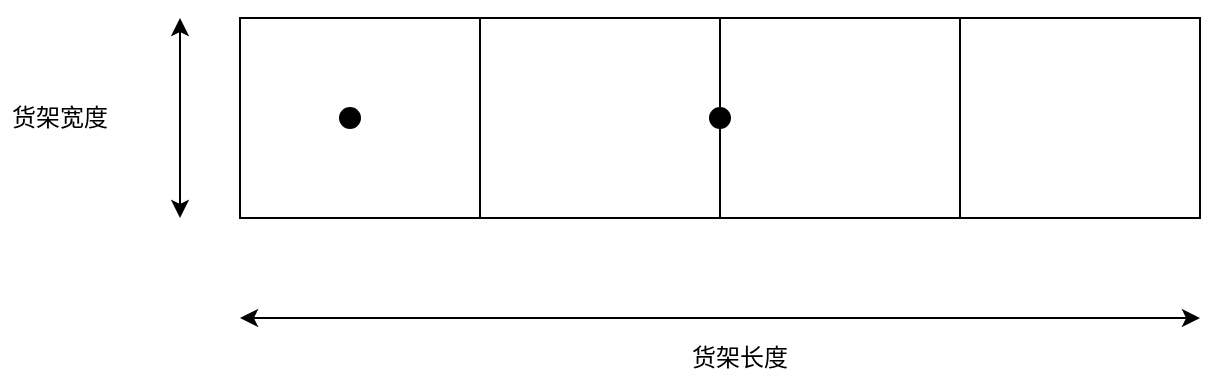 <mxfile version="13.4.1" type="github">
  <diagram id="zfksT3eoctR7wF4i4gyv" name="Page-1">
    <mxGraphModel dx="1426" dy="722" grid="1" gridSize="10" guides="1" tooltips="1" connect="1" arrows="1" fold="1" page="1" pageScale="1" pageWidth="827" pageHeight="1169" math="0" shadow="0">
      <root>
        <mxCell id="0" />
        <mxCell id="1" parent="0" />
        <mxCell id="G8F1h2zgY8iMUg6pUyBb-1" value="" style="rounded=0;whiteSpace=wrap;html=1;" vertex="1" parent="1">
          <mxGeometry x="200" y="320" width="480" height="100" as="geometry" />
        </mxCell>
        <mxCell id="G8F1h2zgY8iMUg6pUyBb-2" value="" style="endArrow=none;html=1;entryX=0.5;entryY=0;entryDx=0;entryDy=0;exitX=0.5;exitY=1;exitDx=0;exitDy=0;" edge="1" parent="1" source="G8F1h2zgY8iMUg6pUyBb-19" target="G8F1h2zgY8iMUg6pUyBb-1">
          <mxGeometry width="50" height="50" relative="1" as="geometry">
            <mxPoint x="390" y="400" as="sourcePoint" />
            <mxPoint x="440" y="350" as="targetPoint" />
          </mxGeometry>
        </mxCell>
        <mxCell id="G8F1h2zgY8iMUg6pUyBb-4" value="" style="endArrow=none;html=1;entryX=0.25;entryY=0;entryDx=0;entryDy=0;exitX=0.25;exitY=1;exitDx=0;exitDy=0;" edge="1" parent="1" source="G8F1h2zgY8iMUg6pUyBb-1" target="G8F1h2zgY8iMUg6pUyBb-1">
          <mxGeometry width="50" height="50" relative="1" as="geometry">
            <mxPoint x="390" y="400" as="sourcePoint" />
            <mxPoint x="440" y="350" as="targetPoint" />
          </mxGeometry>
        </mxCell>
        <mxCell id="G8F1h2zgY8iMUg6pUyBb-12" value="" style="endArrow=none;html=1;exitX=0.75;exitY=1;exitDx=0;exitDy=0;" edge="1" parent="1" source="G8F1h2zgY8iMUg6pUyBb-1">
          <mxGeometry width="50" height="50" relative="1" as="geometry">
            <mxPoint x="510" y="370" as="sourcePoint" />
            <mxPoint x="560" y="320" as="targetPoint" />
          </mxGeometry>
        </mxCell>
        <mxCell id="G8F1h2zgY8iMUg6pUyBb-13" value="" style="endArrow=classic;startArrow=classic;html=1;" edge="1" parent="1">
          <mxGeometry width="50" height="50" relative="1" as="geometry">
            <mxPoint x="200" y="470" as="sourcePoint" />
            <mxPoint x="680" y="470" as="targetPoint" />
          </mxGeometry>
        </mxCell>
        <mxCell id="G8F1h2zgY8iMUg6pUyBb-14" value="货架长度" style="text;html=1;strokeColor=none;fillColor=none;align=center;verticalAlign=middle;whiteSpace=wrap;rounded=0;" vertex="1" parent="1">
          <mxGeometry x="420" y="480" width="60" height="20" as="geometry" />
        </mxCell>
        <mxCell id="G8F1h2zgY8iMUg6pUyBb-15" value="货架宽度" style="text;html=1;strokeColor=none;fillColor=none;align=center;verticalAlign=middle;whiteSpace=wrap;rounded=0;" vertex="1" parent="1">
          <mxGeometry x="80" y="360" width="60" height="20" as="geometry" />
        </mxCell>
        <mxCell id="G8F1h2zgY8iMUg6pUyBb-16" value="" style="endArrow=classic;startArrow=classic;html=1;" edge="1" parent="1">
          <mxGeometry width="50" height="50" relative="1" as="geometry">
            <mxPoint x="170" y="420" as="sourcePoint" />
            <mxPoint x="170" y="320" as="targetPoint" />
          </mxGeometry>
        </mxCell>
        <mxCell id="G8F1h2zgY8iMUg6pUyBb-18" value="" style="ellipse;whiteSpace=wrap;html=1;aspect=fixed;fillColor=#000000;" vertex="1" parent="1">
          <mxGeometry x="250" y="365" width="10" height="10" as="geometry" />
        </mxCell>
        <mxCell id="G8F1h2zgY8iMUg6pUyBb-19" value="" style="ellipse;whiteSpace=wrap;html=1;aspect=fixed;fillColor=#000000;" vertex="1" parent="1">
          <mxGeometry x="435" y="365" width="10" height="10" as="geometry" />
        </mxCell>
        <mxCell id="G8F1h2zgY8iMUg6pUyBb-20" value="" style="endArrow=none;html=1;entryX=0.5;entryY=0;entryDx=0;entryDy=0;exitX=0.5;exitY=1;exitDx=0;exitDy=0;" edge="1" parent="1" source="G8F1h2zgY8iMUg6pUyBb-1" target="G8F1h2zgY8iMUg6pUyBb-19">
          <mxGeometry width="50" height="50" relative="1" as="geometry">
            <mxPoint x="440" y="420" as="sourcePoint" />
            <mxPoint x="440" y="320" as="targetPoint" />
          </mxGeometry>
        </mxCell>
      </root>
    </mxGraphModel>
  </diagram>
</mxfile>
